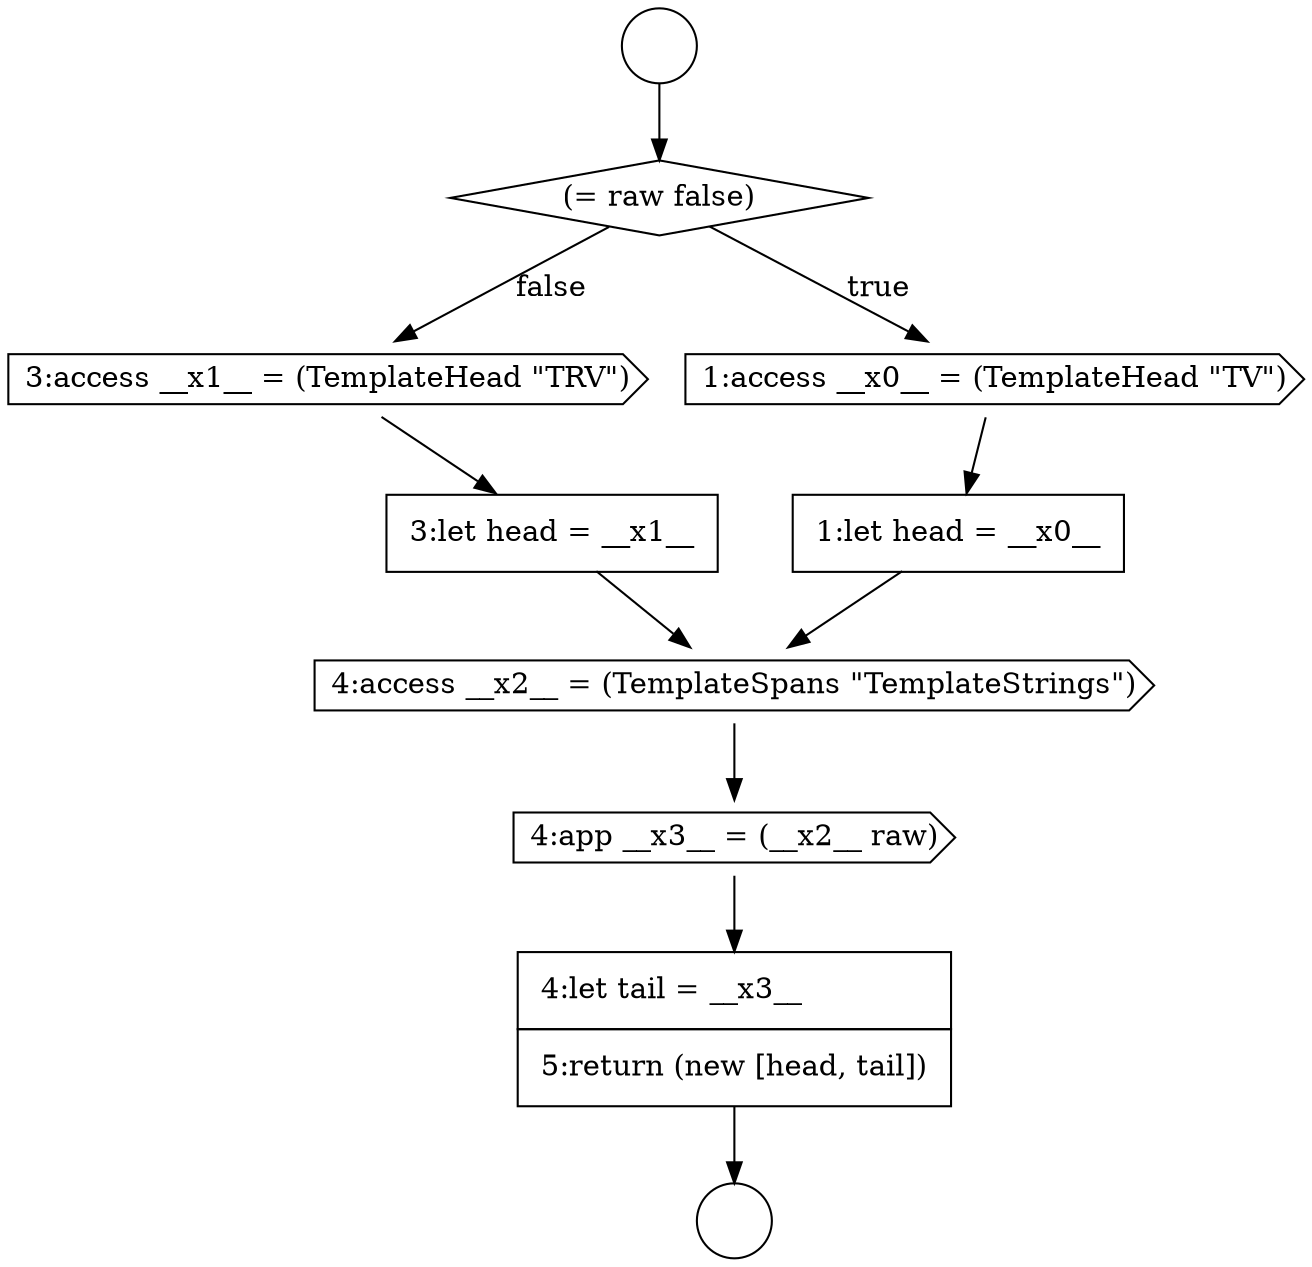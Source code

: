 digraph {
  node3534 [shape=diamond, label=<<font color="black">(= raw false)</font>> color="black" fillcolor="white" style=filled]
  node3537 [shape=cds, label=<<font color="black">3:access __x1__ = (TemplateHead &quot;TRV&quot;)</font>> color="black" fillcolor="white" style=filled]
  node3535 [shape=cds, label=<<font color="black">1:access __x0__ = (TemplateHead &quot;TV&quot;)</font>> color="black" fillcolor="white" style=filled]
  node3536 [shape=none, margin=0, label=<<font color="black">
    <table border="0" cellborder="1" cellspacing="0" cellpadding="10">
      <tr><td align="left">1:let head = __x0__</td></tr>
    </table>
  </font>> color="black" fillcolor="white" style=filled]
  node3532 [shape=circle label=" " color="black" fillcolor="white" style=filled]
  node3539 [shape=cds, label=<<font color="black">4:access __x2__ = (TemplateSpans &quot;TemplateStrings&quot;)</font>> color="black" fillcolor="white" style=filled]
  node3533 [shape=circle label=" " color="black" fillcolor="white" style=filled]
  node3538 [shape=none, margin=0, label=<<font color="black">
    <table border="0" cellborder="1" cellspacing="0" cellpadding="10">
      <tr><td align="left">3:let head = __x1__</td></tr>
    </table>
  </font>> color="black" fillcolor="white" style=filled]
  node3541 [shape=none, margin=0, label=<<font color="black">
    <table border="0" cellborder="1" cellspacing="0" cellpadding="10">
      <tr><td align="left">4:let tail = __x3__</td></tr>
      <tr><td align="left">5:return (new [head, tail])</td></tr>
    </table>
  </font>> color="black" fillcolor="white" style=filled]
  node3540 [shape=cds, label=<<font color="black">4:app __x3__ = (__x2__ raw)</font>> color="black" fillcolor="white" style=filled]
  node3539 -> node3540 [ color="black"]
  node3537 -> node3538 [ color="black"]
  node3540 -> node3541 [ color="black"]
  node3534 -> node3535 [label=<<font color="black">true</font>> color="black"]
  node3534 -> node3537 [label=<<font color="black">false</font>> color="black"]
  node3532 -> node3534 [ color="black"]
  node3536 -> node3539 [ color="black"]
  node3541 -> node3533 [ color="black"]
  node3538 -> node3539 [ color="black"]
  node3535 -> node3536 [ color="black"]
}
